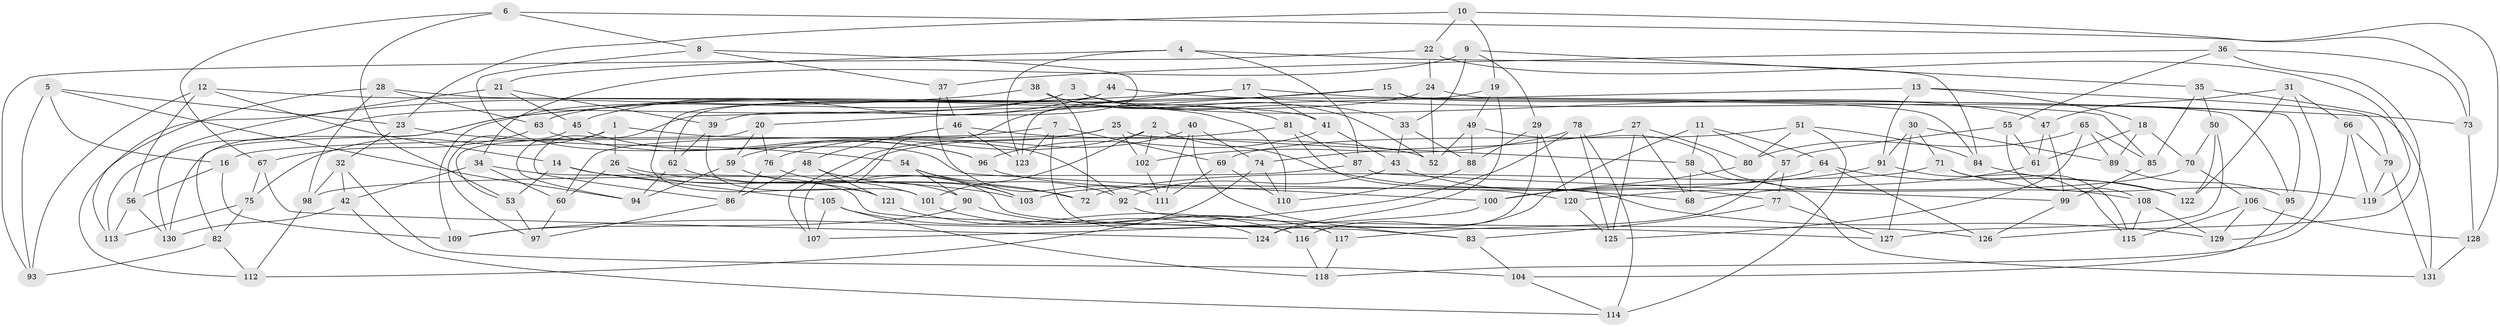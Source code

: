 // coarse degree distribution, {8: 0.17307692307692307, 4: 0.25, 6: 0.23076923076923078, 9: 0.038461538461538464, 11: 0.038461538461538464, 7: 0.07692307692307693, 3: 0.038461538461538464, 15: 0.019230769230769232, 13: 0.019230769230769232, 10: 0.07692307692307693, 5: 0.038461538461538464}
// Generated by graph-tools (version 1.1) at 2025/20/03/04/25 18:20:29]
// undirected, 131 vertices, 262 edges
graph export_dot {
graph [start="1"]
  node [color=gray90,style=filled];
  1;
  2;
  3;
  4;
  5;
  6;
  7;
  8;
  9;
  10;
  11;
  12;
  13;
  14;
  15;
  16;
  17;
  18;
  19;
  20;
  21;
  22;
  23;
  24;
  25;
  26;
  27;
  28;
  29;
  30;
  31;
  32;
  33;
  34;
  35;
  36;
  37;
  38;
  39;
  40;
  41;
  42;
  43;
  44;
  45;
  46;
  47;
  48;
  49;
  50;
  51;
  52;
  53;
  54;
  55;
  56;
  57;
  58;
  59;
  60;
  61;
  62;
  63;
  64;
  65;
  66;
  67;
  68;
  69;
  70;
  71;
  72;
  73;
  74;
  75;
  76;
  77;
  78;
  79;
  80;
  81;
  82;
  83;
  84;
  85;
  86;
  87;
  88;
  89;
  90;
  91;
  92;
  93;
  94;
  95;
  96;
  97;
  98;
  99;
  100;
  101;
  102;
  103;
  104;
  105;
  106;
  107;
  108;
  109;
  110;
  111;
  112;
  113;
  114;
  115;
  116;
  117;
  118;
  119;
  120;
  121;
  122;
  123;
  124;
  125;
  126;
  127;
  128;
  129;
  130;
  131;
  1 -- 92;
  1 -- 94;
  1 -- 75;
  1 -- 26;
  2 -- 59;
  2 -- 68;
  2 -- 102;
  2 -- 101;
  3 -- 33;
  3 -- 47;
  3 -- 113;
  3 -- 109;
  4 -- 87;
  4 -- 123;
  4 -- 84;
  4 -- 21;
  5 -- 94;
  5 -- 23;
  5 -- 16;
  5 -- 93;
  6 -- 128;
  6 -- 8;
  6 -- 67;
  6 -- 53;
  7 -- 123;
  7 -- 69;
  7 -- 16;
  7 -- 116;
  8 -- 100;
  8 -- 39;
  8 -- 37;
  9 -- 29;
  9 -- 35;
  9 -- 34;
  9 -- 33;
  10 -- 23;
  10 -- 73;
  10 -- 22;
  10 -- 19;
  11 -- 116;
  11 -- 58;
  11 -- 57;
  11 -- 64;
  12 -- 56;
  12 -- 14;
  12 -- 93;
  12 -- 41;
  13 -- 18;
  13 -- 86;
  13 -- 91;
  13 -- 79;
  14 -- 103;
  14 -- 105;
  14 -- 53;
  15 -- 95;
  15 -- 84;
  15 -- 20;
  15 -- 130;
  16 -- 56;
  16 -- 109;
  17 -- 41;
  17 -- 85;
  17 -- 82;
  17 -- 103;
  18 -- 89;
  18 -- 70;
  18 -- 61;
  19 -- 124;
  19 -- 49;
  19 -- 123;
  20 -- 76;
  20 -- 53;
  20 -- 59;
  21 -- 130;
  21 -- 45;
  21 -- 39;
  22 -- 24;
  22 -- 119;
  22 -- 93;
  23 -- 32;
  23 -- 54;
  24 -- 52;
  24 -- 95;
  24 -- 63;
  25 -- 58;
  25 -- 102;
  25 -- 60;
  25 -- 76;
  26 -- 121;
  26 -- 60;
  26 -- 72;
  27 -- 80;
  27 -- 125;
  27 -- 74;
  27 -- 68;
  28 -- 98;
  28 -- 110;
  28 -- 63;
  28 -- 113;
  29 -- 124;
  29 -- 120;
  29 -- 88;
  30 -- 89;
  30 -- 71;
  30 -- 91;
  30 -- 127;
  31 -- 129;
  31 -- 122;
  31 -- 47;
  31 -- 66;
  32 -- 98;
  32 -- 104;
  32 -- 42;
  33 -- 88;
  33 -- 43;
  34 -- 60;
  34 -- 42;
  34 -- 127;
  35 -- 131;
  35 -- 50;
  35 -- 85;
  36 -- 37;
  36 -- 55;
  36 -- 126;
  36 -- 73;
  37 -- 46;
  37 -- 111;
  38 -- 72;
  38 -- 52;
  38 -- 112;
  38 -- 81;
  39 -- 62;
  39 -- 101;
  40 -- 74;
  40 -- 107;
  40 -- 83;
  40 -- 111;
  41 -- 43;
  41 -- 96;
  42 -- 114;
  42 -- 130;
  43 -- 77;
  43 -- 92;
  44 -- 73;
  44 -- 62;
  44 -- 45;
  44 -- 121;
  45 -- 96;
  45 -- 97;
  46 -- 52;
  46 -- 48;
  46 -- 123;
  47 -- 61;
  47 -- 99;
  48 -- 121;
  48 -- 103;
  48 -- 86;
  49 -- 88;
  49 -- 108;
  49 -- 52;
  50 -- 70;
  50 -- 127;
  50 -- 122;
  51 -- 80;
  51 -- 114;
  51 -- 69;
  51 -- 84;
  53 -- 97;
  54 -- 92;
  54 -- 90;
  54 -- 72;
  55 -- 108;
  55 -- 57;
  55 -- 61;
  56 -- 130;
  56 -- 113;
  57 -- 117;
  57 -- 77;
  58 -- 131;
  58 -- 68;
  59 -- 90;
  59 -- 94;
  60 -- 97;
  61 -- 68;
  62 -- 101;
  62 -- 94;
  63 -- 67;
  63 -- 96;
  64 -- 103;
  64 -- 122;
  64 -- 126;
  65 -- 89;
  65 -- 80;
  65 -- 85;
  65 -- 125;
  66 -- 119;
  66 -- 118;
  66 -- 79;
  67 -- 124;
  67 -- 75;
  69 -- 110;
  69 -- 111;
  70 -- 120;
  70 -- 106;
  71 -- 119;
  71 -- 115;
  71 -- 72;
  73 -- 128;
  74 -- 110;
  74 -- 112;
  75 -- 82;
  75 -- 113;
  76 -- 86;
  76 -- 83;
  77 -- 127;
  77 -- 83;
  78 -- 114;
  78 -- 109;
  78 -- 102;
  78 -- 125;
  79 -- 131;
  79 -- 119;
  80 -- 100;
  81 -- 129;
  81 -- 107;
  81 -- 87;
  82 -- 93;
  82 -- 112;
  83 -- 104;
  84 -- 122;
  85 -- 99;
  86 -- 97;
  87 -- 98;
  87 -- 99;
  88 -- 110;
  89 -- 95;
  90 -- 109;
  90 -- 117;
  91 -- 100;
  91 -- 115;
  92 -- 126;
  95 -- 104;
  96 -- 120;
  98 -- 112;
  99 -- 126;
  100 -- 107;
  101 -- 117;
  102 -- 111;
  104 -- 114;
  105 -- 118;
  105 -- 107;
  105 -- 116;
  106 -- 115;
  106 -- 128;
  106 -- 129;
  108 -- 115;
  108 -- 129;
  116 -- 118;
  117 -- 118;
  120 -- 125;
  121 -- 124;
  128 -- 131;
}
